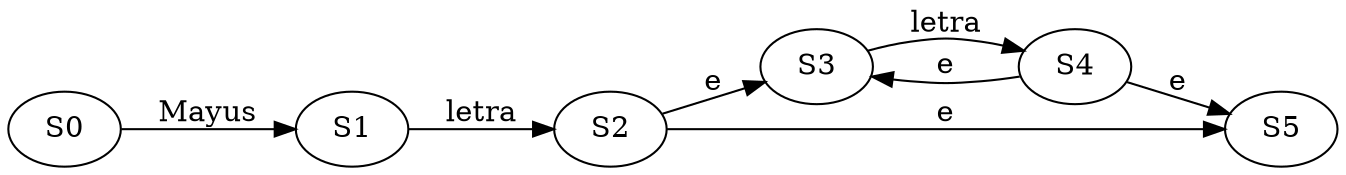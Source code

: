 digraph G { 
 rankdir=LR 
S0 -> S1
[label = "Mayus" ];
S1 -> S2
[label = "letra" ];
S2 -> S3
[label = "e"];
S3 -> S4
[label = "letra" ];
S4 -> S3
[label = "e"];
S4 -> S5
[label = "e"];
S2 -> S5
[label = "e"];
}
digraph G { 
 rankdir=LR 
S0 -> S1
[label = "e"];
S1 -> S2
[label = "letra" ];
S0 -> S3
[label = "e"];
S3 -> S4
[label = "dig" ];
S2 -> S5
[label = "e"];
S4 -> S5
[label = "e"];
}
